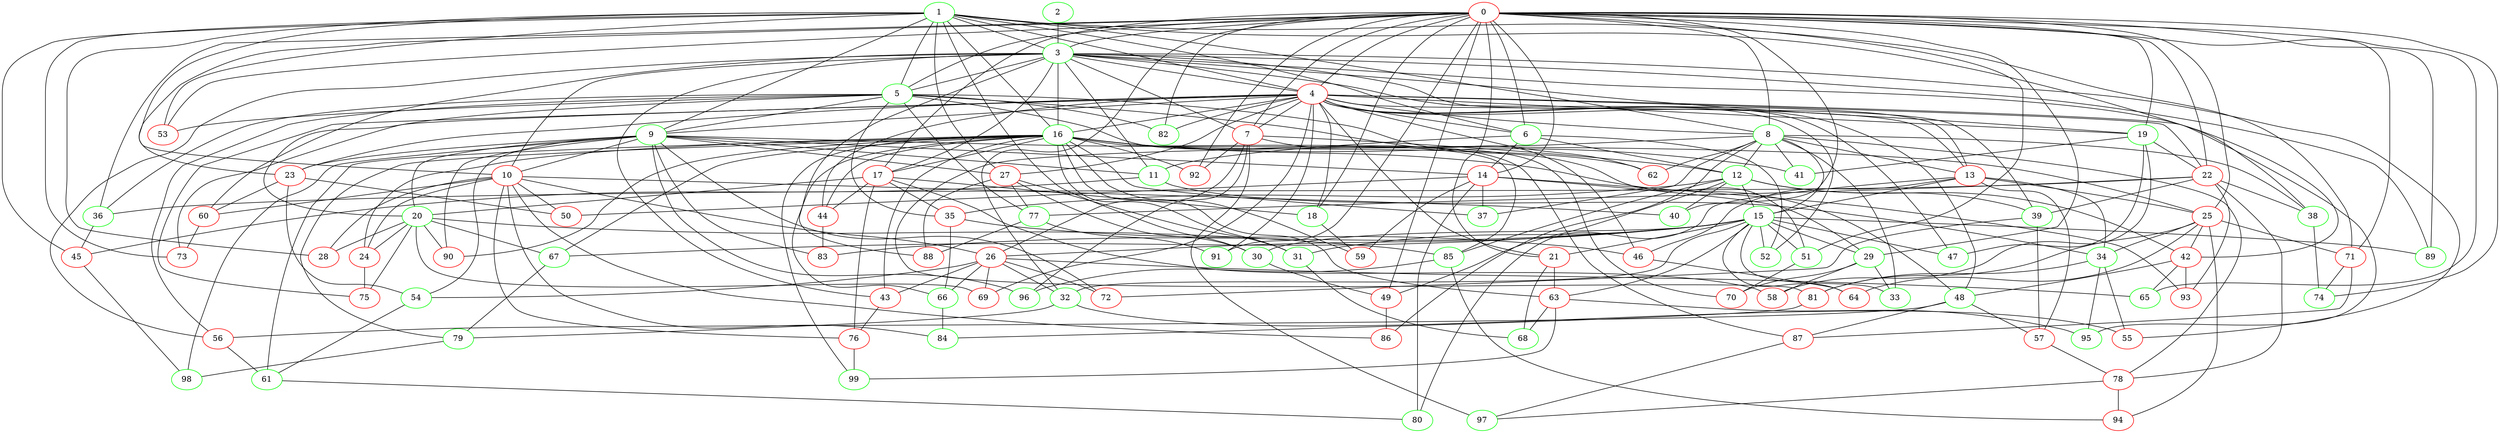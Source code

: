 strict graph D {
	graph [name=D];
	0	 [color=red];
	3	 [color=green];
	0 -- 3;
	4	 [color=red];
	0 -- 4;
	5	 [color=green];
	0 -- 5;
	6	 [color=green];
	0 -- 6;
	7	 [color=red];
	0 -- 7;
	8	 [color=green];
	0 -- 8;
	14	 [color=red];
	0 -- 14;
	17	 [color=red];
	0 -- 17;
	18	 [color=green];
	0 -- 18;
	19	 [color=green];
	0 -- 19;
	21	 [color=red];
	0 -- 21;
	22	 [color=red];
	0 -- 22;
	23	 [color=red];
	0 -- 23;
	25	 [color=red];
	0 -- 25;
	29	 [color=green];
	0 -- 29;
	32	 [color=green];
	0 -- 32;
	36	 [color=green];
	0 -- 36;
	40	 [color=green];
	0 -- 40;
	49	 [color=red];
	0 -- 49;
	51	 [color=green];
	0 -- 51;
	53	 [color=red];
	0 -- 53;
	65	 [color=green];
	0 -- 65;
	71	 [color=red];
	0 -- 71;
	74	 [color=green];
	0 -- 74;
	82	 [color=green];
	0 -- 82;
	89	 [color=green];
	0 -- 89;
	91	 [color=green];
	0 -- 91;
	92	 [color=red];
	0 -- 92;
	1	 [color=green];
	1 -- 3;
	1 -- 4;
	1 -- 5;
	1 -- 6;
	1 -- 8;
	9	 [color=green];
	1 -- 9;
	10	 [color=red];
	1 -- 10;
	16	 [color=green];
	1 -- 16;
	27	 [color=red];
	1 -- 27;
	28	 [color=red];
	1 -- 28;
	30	 [color=green];
	1 -- 30;
	38	 [color=green];
	1 -- 38;
	45	 [color=red];
	1 -- 45;
	1 -- 53;
	1 -- 71;
	73	 [color=red];
	1 -- 73;
	2	 [color=green];
	2 -- 3;
	3 -- 4;
	3 -- 5;
	3 -- 7;
	3 -- 10;
	11	 [color=green];
	3 -- 11;
	13	 [color=red];
	3 -- 13;
	3 -- 16;
	3 -- 17;
	3 -- 19;
	39	 [color=green];
	3 -- 39;
	42	 [color=red];
	3 -- 42;
	43	 [color=red];
	3 -- 43;
	55	 [color=red];
	3 -- 55;
	56	 [color=red];
	3 -- 56;
	60	 [color=red];
	3 -- 60;
	88	 [color=red];
	3 -- 88;
	3 -- 89;
	4 -- 6;
	4 -- 7;
	4 -- 8;
	4 -- 9;
	4 -- 13;
	4 -- 16;
	4 -- 18;
	4 -- 19;
	4 -- 21;
	4 -- 22;
	4 -- 23;
	4 -- 27;
	44	 [color=red];
	4 -- 44;
	47	 [color=green];
	4 -- 47;
	48	 [color=green];
	4 -- 48;
	52	 [color=green];
	4 -- 52;
	62	 [color=red];
	4 -- 62;
	69	 [color=red];
	4 -- 69;
	4 -- 73;
	75	 [color=red];
	4 -- 75;
	4 -- 82;
	4 -- 91;
	95	 [color=green];
	4 -- 95;
	5 -- 9;
	20	 [color=green];
	5 -- 20;
	35	 [color=red];
	5 -- 35;
	5 -- 36;
	46	 [color=red];
	5 -- 46;
	5 -- 51;
	5 -- 53;
	5 -- 56;
	77	 [color=green];
	5 -- 77;
	5 -- 82;
	87	 [color=red];
	5 -- 87;
	6 -- 11;
	12	 [color=green];
	6 -- 12;
	6 -- 14;
	6 -- 52;
	7 -- 12;
	26	 [color=red];
	7 -- 26;
	70	 [color=red];
	7 -- 70;
	7 -- 92;
	96	 [color=green];
	7 -- 96;
	97	 [color=green];
	7 -- 97;
	8 -- 12;
	8 -- 13;
	15	 [color=green];
	8 -- 15;
	33	 [color=green];
	8 -- 33;
	37	 [color=green];
	8 -- 37;
	8 -- 38;
	41	 [color=green];
	8 -- 41;
	8 -- 62;
	78	 [color=red];
	8 -- 78;
	81	 [color=red];
	8 -- 81;
	86	 [color=red];
	8 -- 86;
	9 -- 10;
	9 -- 11;
	9 -- 14;
	9 -- 20;
	9 -- 23;
	9 -- 25;
	9 -- 27;
	54	 [color=green];
	9 -- 54;
	72	 [color=red];
	9 -- 72;
	83	 [color=red];
	9 -- 83;
	90	 [color=red];
	9 -- 90;
	9 -- 96;
	98	 [color=green];
	9 -- 98;
	24	 [color=red];
	10 -- 24;
	10 -- 26;
	10 -- 28;
	10 -- 40;
	50	 [color=red];
	10 -- 50;
	10 -- 60;
	76	 [color=red];
	10 -- 76;
	84	 [color=green];
	10 -- 84;
	10 -- 86;
	34	 [color=green];
	11 -- 34;
	11 -- 45;
	12 -- 15;
	12 -- 35;
	12 -- 39;
	12 -- 40;
	12 -- 42;
	12 -- 49;
	85	 [color=green];
	12 -- 85;
	13 -- 15;
	13 -- 25;
	13 -- 34;
	13 -- 46;
	57	 [color=red];
	13 -- 57;
	80	 [color=green];
	13 -- 80;
	14 -- 29;
	14 -- 37;
	14 -- 50;
	59	 [color=red];
	14 -- 59;
	14 -- 80;
	93	 [color=red];
	14 -- 93;
	15 -- 21;
	15 -- 26;
	15 -- 29;
	15 -- 30;
	31	 [color=green];
	15 -- 31;
	15 -- 32;
	15 -- 33;
	15 -- 47;
	15 -- 51;
	15 -- 52;
	63	 [color=red];
	15 -- 63;
	64	 [color=red];
	15 -- 64;
	67	 [color=green];
	15 -- 67;
	15 -- 83;
	15 -- 89;
	16 -- 17;
	16 -- 24;
	16 -- 31;
	16 -- 37;
	16 -- 41;
	16 -- 43;
	16 -- 44;
	16 -- 48;
	16 -- 59;
	61	 [color=green];
	16 -- 61;
	16 -- 62;
	16 -- 63;
	66	 [color=green];
	16 -- 66;
	16 -- 67;
	79	 [color=green];
	16 -- 79;
	16 -- 85;
	16 -- 90;
	16 -- 92;
	99	 [color=green];
	16 -- 99;
	17 -- 18;
	17 -- 20;
	17 -- 35;
	17 -- 44;
	58	 [color=red];
	17 -- 58;
	17 -- 76;
	18 -- 59;
	19 -- 22;
	19 -- 41;
	19 -- 47;
	19 -- 58;
	20 -- 24;
	20 -- 28;
	20 -- 67;
	20 -- 69;
	20 -- 75;
	20 -- 85;
	20 -- 90;
	21 -- 63;
	68	 [color=green];
	21 -- 68;
	22 -- 36;
	22 -- 38;
	22 -- 39;
	22 -- 77;
	22 -- 78;
	22 -- 93;
	23 -- 50;
	23 -- 54;
	23 -- 60;
	24 -- 75;
	25 -- 34;
	25 -- 42;
	25 -- 64;
	25 -- 71;
	25 -- 81;
	94	 [color=red];
	25 -- 94;
	26 -- 32;
	26 -- 43;
	26 -- 54;
	26 -- 65;
	26 -- 66;
	26 -- 69;
	26 -- 72;
	27 -- 30;
	27 -- 31;
	27 -- 77;
	27 -- 88;
	29 -- 33;
	29 -- 58;
	29 -- 70;
	30 -- 49;
	31 -- 68;
	32 -- 55;
	32 -- 79;
	34 -- 55;
	34 -- 81;
	34 -- 95;
	35 -- 46;
	35 -- 66;
	36 -- 45;
	38 -- 74;
	39 -- 57;
	39 -- 72;
	42 -- 48;
	42 -- 65;
	42 -- 93;
	43 -- 76;
	44 -- 83;
	45 -- 98;
	46 -- 64;
	48 -- 56;
	48 -- 57;
	48 -- 87;
	49 -- 86;
	51 -- 70;
	54 -- 61;
	56 -- 61;
	57 -- 78;
	60 -- 73;
	61 -- 80;
	63 -- 68;
	63 -- 95;
	63 -- 99;
	66 -- 84;
	67 -- 79;
	71 -- 74;
	71 -- 87;
	76 -- 99;
	77 -- 88;
	77 -- 91;
	78 -- 94;
	78 -- 97;
	79 -- 98;
	81 -- 84;
	85 -- 94;
	85 -- 96;
	87 -- 97;
}
